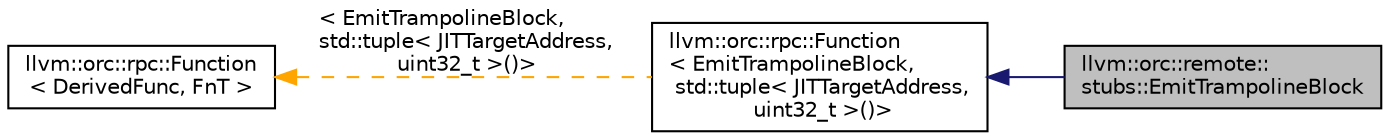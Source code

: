 digraph "llvm::orc::remote::stubs::EmitTrampolineBlock"
{
 // LATEX_PDF_SIZE
  bgcolor="transparent";
  edge [fontname="Helvetica",fontsize="10",labelfontname="Helvetica",labelfontsize="10"];
  node [fontname="Helvetica",fontsize="10",shape="box"];
  rankdir="LR";
  Node1 [label="llvm::orc::remote::\lstubs::EmitTrampolineBlock",height=0.2,width=0.4,color="black", fillcolor="grey75", style="filled", fontcolor="black",tooltip="EmitTrampolineBlock result is (BlockAddr, NumTrampolines)."];
  Node2 -> Node1 [dir="back",color="midnightblue",fontsize="10",style="solid",fontname="Helvetica"];
  Node2 [label="llvm::orc::rpc::Function\l\< EmitTrampolineBlock,\l std::tuple\< JITTargetAddress,\l uint32_t \>()\>",height=0.2,width=0.4,color="black",URL="$classllvm_1_1orc_1_1rpc_1_1Function.html",tooltip=" "];
  Node3 -> Node2 [dir="back",color="orange",fontsize="10",style="dashed",label=" \< EmitTrampolineBlock,\l std::tuple\< JITTargetAddress,\l uint32_t \>()\>" ,fontname="Helvetica"];
  Node3 [label="llvm::orc::rpc::Function\l\< DerivedFunc, FnT \>",height=0.2,width=0.4,color="black",URL="$classllvm_1_1orc_1_1rpc_1_1Function.html",tooltip=" "];
}

